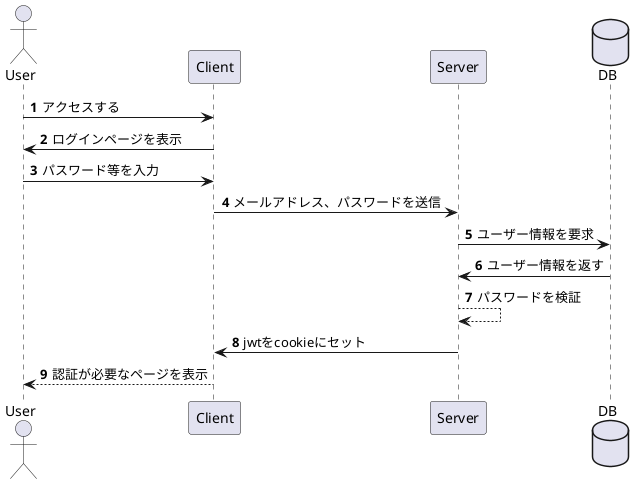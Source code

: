 @startuml

autonumber
actor User

User -> Client : アクセスする
User <- Client : ログインページを表示
User -> Client : パスワード等を入力
Client -> Server : メールアドレス、パスワードを送信
database DB
Server -> DB : ユーザー情報を要求
Server <- DB : ユーザー情報を返す
Server --> Server : パスワードを検証
Client <- Server : jwtをcookieにセット
User <-- Client : 認証が必要なページを表示

@enduml